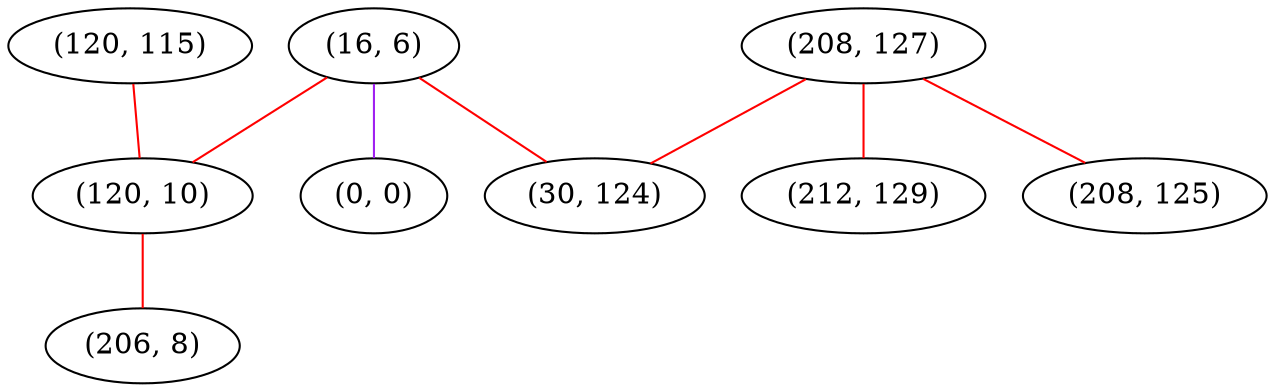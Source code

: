 graph "" {
"(16, 6)";
"(120, 115)";
"(0, 0)";
"(208, 127)";
"(208, 125)";
"(212, 129)";
"(120, 10)";
"(30, 124)";
"(206, 8)";
"(16, 6)" -- "(30, 124)"  [color=red, key=0, weight=1];
"(16, 6)" -- "(0, 0)"  [color=purple, key=0, weight=4];
"(16, 6)" -- "(120, 10)"  [color=red, key=0, weight=1];
"(120, 115)" -- "(120, 10)"  [color=red, key=0, weight=1];
"(208, 127)" -- "(30, 124)"  [color=red, key=0, weight=1];
"(208, 127)" -- "(208, 125)"  [color=red, key=0, weight=1];
"(208, 127)" -- "(212, 129)"  [color=red, key=0, weight=1];
"(120, 10)" -- "(206, 8)"  [color=red, key=0, weight=1];
}
